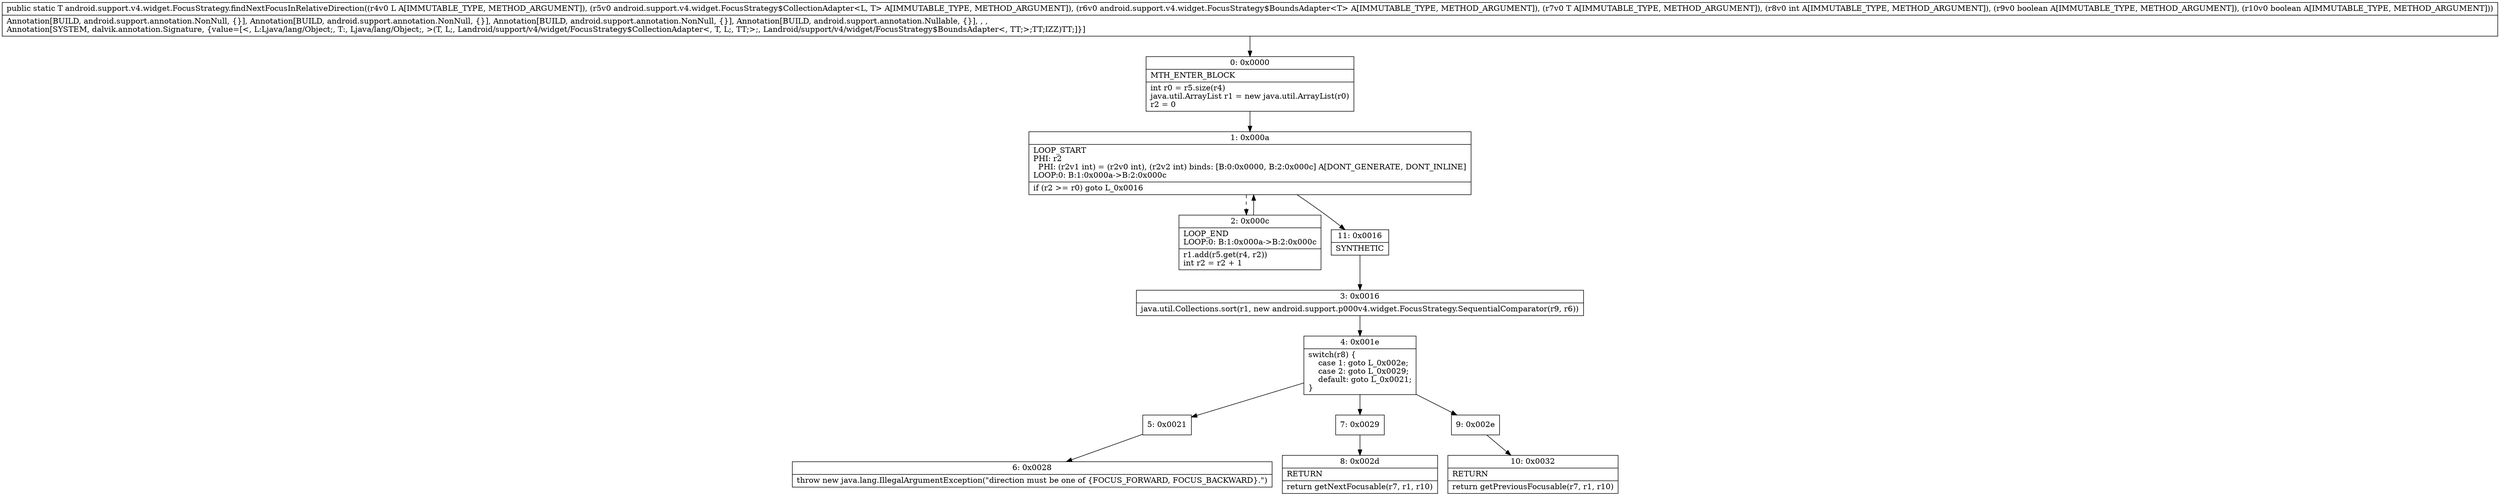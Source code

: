 digraph "CFG forandroid.support.v4.widget.FocusStrategy.findNextFocusInRelativeDirection(Ljava\/lang\/Object;Landroid\/support\/v4\/widget\/FocusStrategy$CollectionAdapter;Landroid\/support\/v4\/widget\/FocusStrategy$BoundsAdapter;Ljava\/lang\/Object;IZZ)Ljava\/lang\/Object;" {
Node_0 [shape=record,label="{0\:\ 0x0000|MTH_ENTER_BLOCK\l|int r0 = r5.size(r4)\ljava.util.ArrayList r1 = new java.util.ArrayList(r0)\lr2 = 0\l}"];
Node_1 [shape=record,label="{1\:\ 0x000a|LOOP_START\lPHI: r2 \l  PHI: (r2v1 int) = (r2v0 int), (r2v2 int) binds: [B:0:0x0000, B:2:0x000c] A[DONT_GENERATE, DONT_INLINE]\lLOOP:0: B:1:0x000a\-\>B:2:0x000c\l|if (r2 \>= r0) goto L_0x0016\l}"];
Node_2 [shape=record,label="{2\:\ 0x000c|LOOP_END\lLOOP:0: B:1:0x000a\-\>B:2:0x000c\l|r1.add(r5.get(r4, r2))\lint r2 = r2 + 1\l}"];
Node_3 [shape=record,label="{3\:\ 0x0016|java.util.Collections.sort(r1, new android.support.p000v4.widget.FocusStrategy.SequentialComparator(r9, r6))\l}"];
Node_4 [shape=record,label="{4\:\ 0x001e|switch(r8) \{\l    case 1: goto L_0x002e;\l    case 2: goto L_0x0029;\l    default: goto L_0x0021;\l\}\l}"];
Node_5 [shape=record,label="{5\:\ 0x0021}"];
Node_6 [shape=record,label="{6\:\ 0x0028|throw new java.lang.IllegalArgumentException(\"direction must be one of \{FOCUS_FORWARD, FOCUS_BACKWARD\}.\")\l}"];
Node_7 [shape=record,label="{7\:\ 0x0029}"];
Node_8 [shape=record,label="{8\:\ 0x002d|RETURN\l|return getNextFocusable(r7, r1, r10)\l}"];
Node_9 [shape=record,label="{9\:\ 0x002e}"];
Node_10 [shape=record,label="{10\:\ 0x0032|RETURN\l|return getPreviousFocusable(r7, r1, r10)\l}"];
Node_11 [shape=record,label="{11\:\ 0x0016|SYNTHETIC\l}"];
MethodNode[shape=record,label="{public static T android.support.v4.widget.FocusStrategy.findNextFocusInRelativeDirection((r4v0 L A[IMMUTABLE_TYPE, METHOD_ARGUMENT]), (r5v0 android.support.v4.widget.FocusStrategy$CollectionAdapter\<L, T\> A[IMMUTABLE_TYPE, METHOD_ARGUMENT]), (r6v0 android.support.v4.widget.FocusStrategy$BoundsAdapter\<T\> A[IMMUTABLE_TYPE, METHOD_ARGUMENT]), (r7v0 T A[IMMUTABLE_TYPE, METHOD_ARGUMENT]), (r8v0 int A[IMMUTABLE_TYPE, METHOD_ARGUMENT]), (r9v0 boolean A[IMMUTABLE_TYPE, METHOD_ARGUMENT]), (r10v0 boolean A[IMMUTABLE_TYPE, METHOD_ARGUMENT]))  | Annotation[BUILD, android.support.annotation.NonNull, \{\}], Annotation[BUILD, android.support.annotation.NonNull, \{\}], Annotation[BUILD, android.support.annotation.NonNull, \{\}], Annotation[BUILD, android.support.annotation.Nullable, \{\}], , , \lAnnotation[SYSTEM, dalvik.annotation.Signature, \{value=[\<, L:Ljava\/lang\/Object;, T:, Ljava\/lang\/Object;, \>(T, L;, Landroid\/support\/v4\/widget\/FocusStrategy$CollectionAdapter\<, T, L;, TT;\>;, Landroid\/support\/v4\/widget\/FocusStrategy$BoundsAdapter\<, TT;\>;TT;IZZ)TT;]\}]\l}"];
MethodNode -> Node_0;
Node_0 -> Node_1;
Node_1 -> Node_2[style=dashed];
Node_1 -> Node_11;
Node_2 -> Node_1;
Node_3 -> Node_4;
Node_4 -> Node_5;
Node_4 -> Node_7;
Node_4 -> Node_9;
Node_5 -> Node_6;
Node_7 -> Node_8;
Node_9 -> Node_10;
Node_11 -> Node_3;
}

